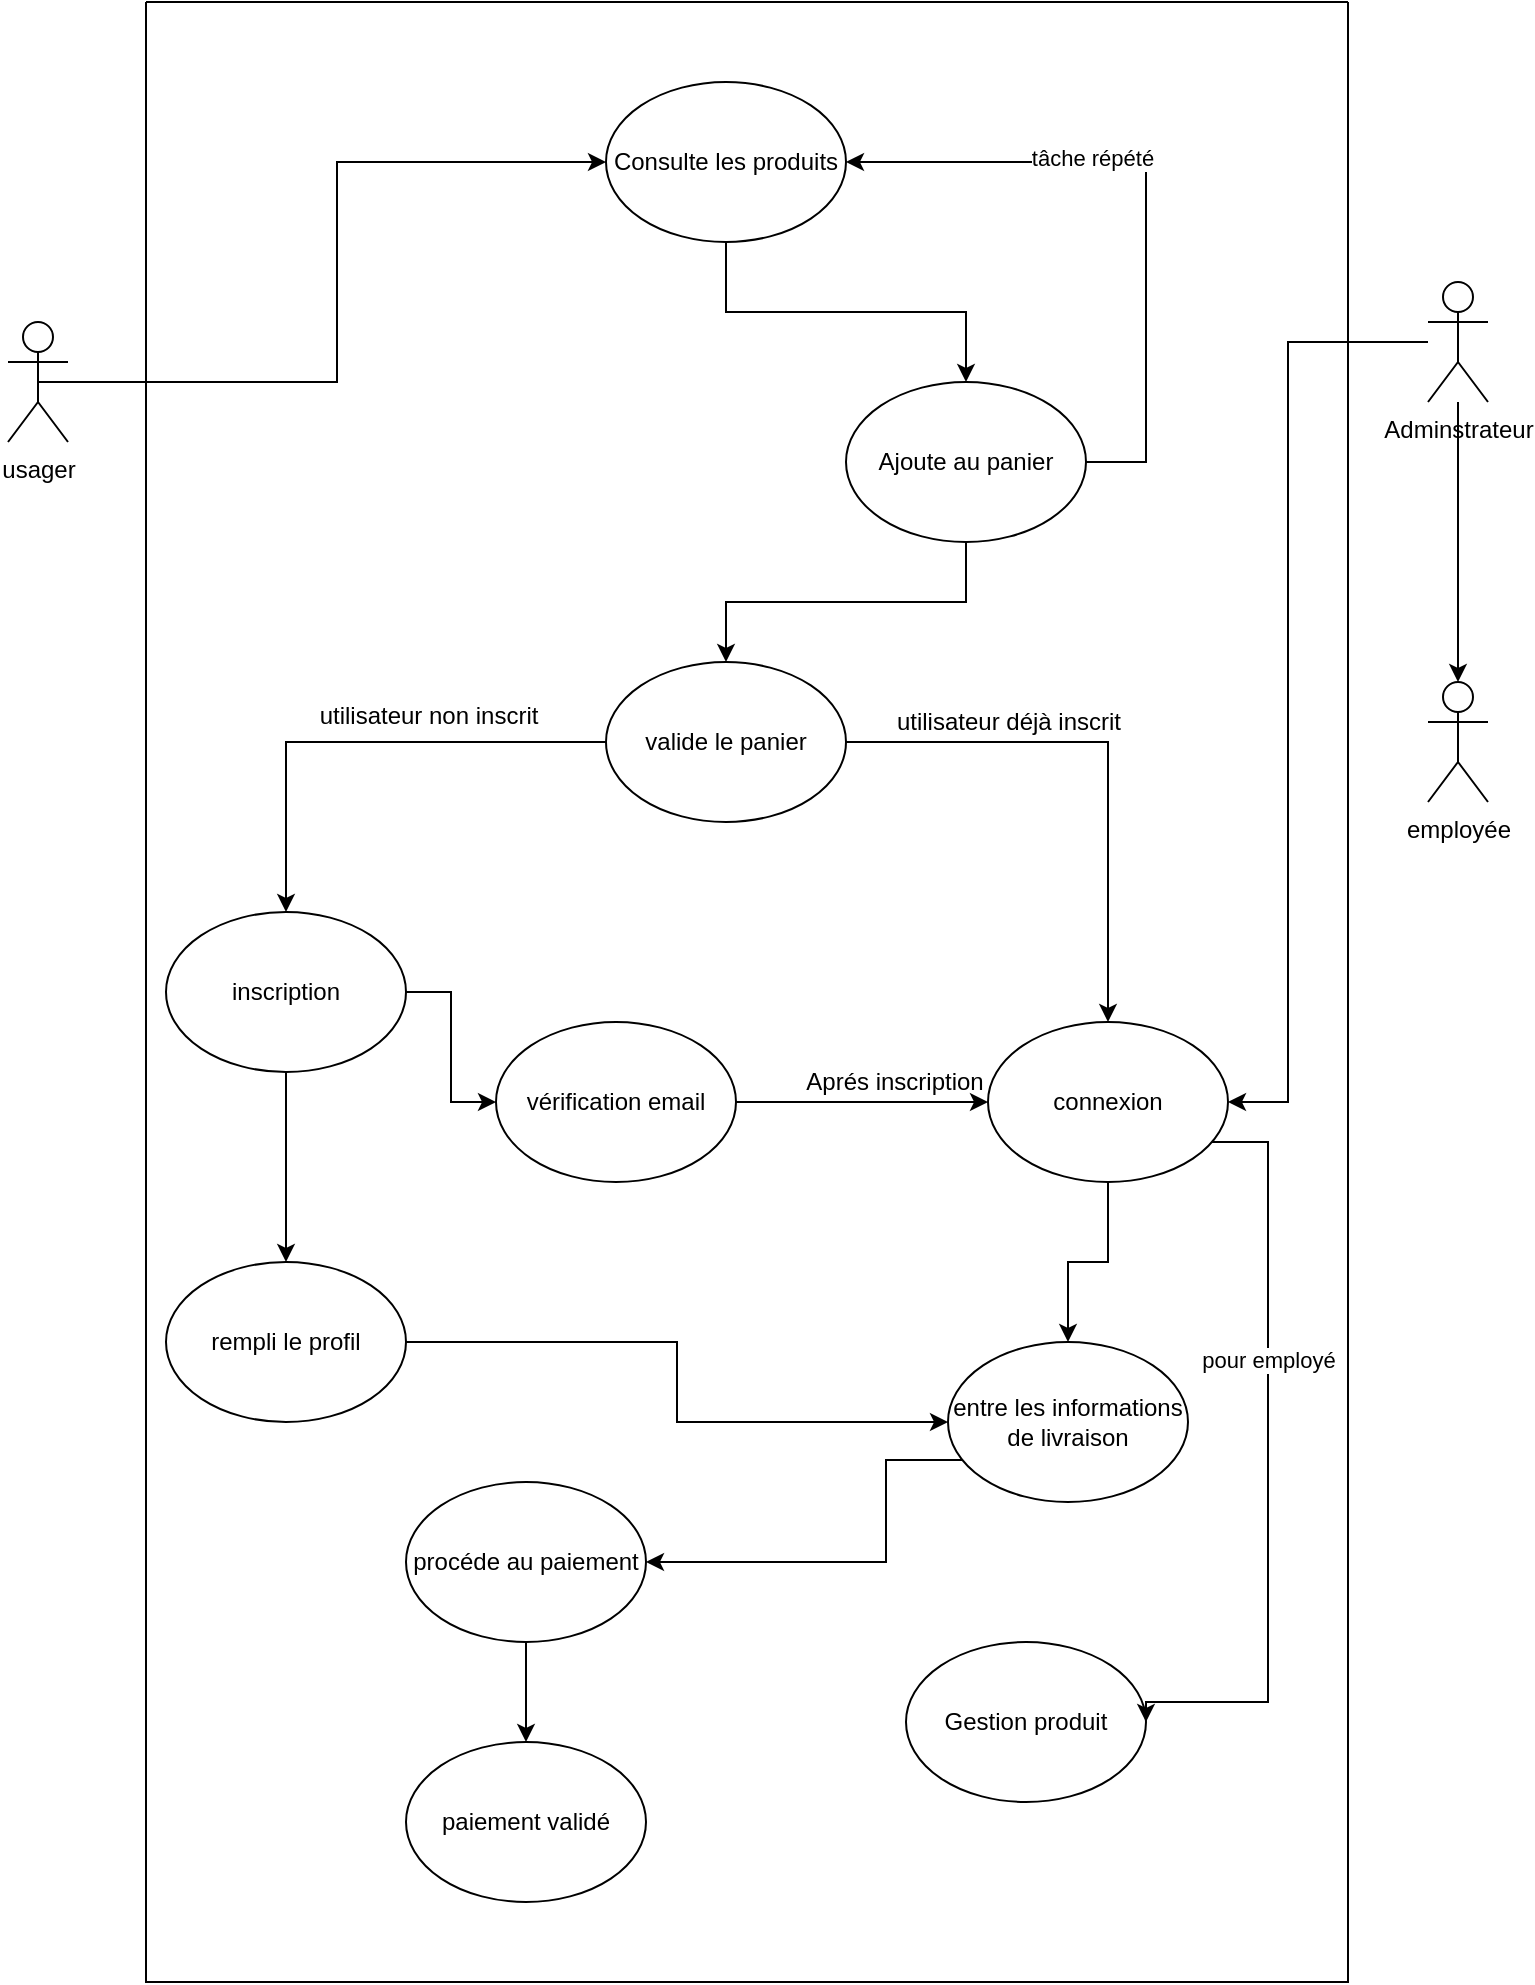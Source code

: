 <mxfile version="15.5.4" type="embed"><diagram id="23iRSUPoRavnBvh4doch" name="Page-1"><mxGraphModel dx="1141" dy="1796" grid="1" gridSize="10" guides="1" tooltips="1" connect="1" arrows="1" fold="1" page="1" pageScale="1" pageWidth="827" pageHeight="1169" math="0" shadow="0"><root><mxCell id="0"/><mxCell id="1" parent="0"/><mxCell id="12" style="edgeStyle=orthogonalEdgeStyle;rounded=0;orthogonalLoop=1;jettySize=auto;html=1;exitX=0.5;exitY=0.5;exitDx=0;exitDy=0;exitPerimeter=0;entryX=0;entryY=0.5;entryDx=0;entryDy=0;" edge="1" parent="1" source="2" target="9"><mxGeometry relative="1" as="geometry"/></mxCell><mxCell id="2" value="usager" style="shape=umlActor;verticalLabelPosition=bottom;verticalAlign=top;html=1;outlineConnect=0;" vertex="1" parent="1"><mxGeometry x="50" y="-950" width="30" height="60" as="geometry"/></mxCell><mxCell id="3" value="" style="swimlane;startSize=0;" vertex="1" parent="1"><mxGeometry x="119" y="-1110" width="601" height="990" as="geometry"/></mxCell><mxCell id="11" style="edgeStyle=orthogonalEdgeStyle;rounded=0;orthogonalLoop=1;jettySize=auto;html=1;entryX=0.5;entryY=0;entryDx=0;entryDy=0;" edge="1" parent="3" source="9" target="10"><mxGeometry relative="1" as="geometry"/></mxCell><mxCell id="9" value="Consulte les produits" style="ellipse;whiteSpace=wrap;html=1;" vertex="1" parent="3"><mxGeometry x="230" y="40" width="120" height="80" as="geometry"/></mxCell><mxCell id="14" style="edgeStyle=orthogonalEdgeStyle;rounded=0;orthogonalLoop=1;jettySize=auto;html=1;entryX=1;entryY=0.5;entryDx=0;entryDy=0;" edge="1" parent="3" source="10" target="9"><mxGeometry relative="1" as="geometry"><Array as="points"><mxPoint x="500" y="230"/><mxPoint x="500" y="80"/></Array></mxGeometry></mxCell><mxCell id="42" value="tâche répété" style="edgeLabel;html=1;align=center;verticalAlign=middle;resizable=0;points=[];" vertex="1" connectable="0" parent="14"><mxGeometry x="0.255" y="-2" relative="1" as="geometry"><mxPoint as="offset"/></mxGeometry></mxCell><mxCell id="16" style="edgeStyle=orthogonalEdgeStyle;rounded=0;orthogonalLoop=1;jettySize=auto;html=1;entryX=0.5;entryY=0;entryDx=0;entryDy=0;" edge="1" parent="3" source="10" target="15"><mxGeometry relative="1" as="geometry"/></mxCell><mxCell id="10" value="Ajoute au panier" style="ellipse;whiteSpace=wrap;html=1;" vertex="1" parent="3"><mxGeometry x="350" y="190" width="120" height="80" as="geometry"/></mxCell><mxCell id="21" style="edgeStyle=orthogonalEdgeStyle;rounded=0;orthogonalLoop=1;jettySize=auto;html=1;entryX=0.5;entryY=0;entryDx=0;entryDy=0;" edge="1" parent="3" source="15" target="18"><mxGeometry relative="1" as="geometry"/></mxCell><mxCell id="15" value="valide le panier" style="ellipse;whiteSpace=wrap;html=1;" vertex="1" parent="3"><mxGeometry x="230" y="330" width="120" height="80" as="geometry"/></mxCell><mxCell id="23" style="edgeStyle=orthogonalEdgeStyle;rounded=0;orthogonalLoop=1;jettySize=auto;html=1;exitX=0.5;exitY=1;exitDx=0;exitDy=0;entryX=0.5;entryY=0;entryDx=0;entryDy=0;" edge="1" parent="3" source="18" target="22"><mxGeometry relative="1" as="geometry"><Array as="points"><mxPoint x="70" y="600"/><mxPoint x="70" y="600"/></Array></mxGeometry></mxCell><mxCell id="39" style="edgeStyle=orthogonalEdgeStyle;rounded=0;orthogonalLoop=1;jettySize=auto;html=1;entryX=0;entryY=0.5;entryDx=0;entryDy=0;" edge="1" parent="3" source="18" target="38"><mxGeometry relative="1" as="geometry"/></mxCell><mxCell id="18" value="inscription" style="ellipse;whiteSpace=wrap;html=1;" vertex="1" parent="3"><mxGeometry x="10" y="455" width="120" height="80" as="geometry"/></mxCell><mxCell id="26" style="edgeStyle=orthogonalEdgeStyle;rounded=0;orthogonalLoop=1;jettySize=auto;html=1;" edge="1" parent="3" source="22" target="24"><mxGeometry relative="1" as="geometry"/></mxCell><mxCell id="22" value="rempli le profil" style="ellipse;whiteSpace=wrap;html=1;" vertex="1" parent="3"><mxGeometry x="10" y="630" width="120" height="80" as="geometry"/></mxCell><mxCell id="28" style="edgeStyle=orthogonalEdgeStyle;rounded=0;orthogonalLoop=1;jettySize=auto;html=1;exitX=0.067;exitY=0.738;exitDx=0;exitDy=0;exitPerimeter=0;" edge="1" parent="3" source="24" target="27"><mxGeometry relative="1" as="geometry"><Array as="points"><mxPoint x="370" y="729"/><mxPoint x="370" y="780"/></Array></mxGeometry></mxCell><mxCell id="24" value="entre les informations de livraison" style="ellipse;whiteSpace=wrap;html=1;" vertex="1" parent="3"><mxGeometry x="401" y="670" width="120" height="80" as="geometry"/></mxCell><mxCell id="33" style="edgeStyle=orthogonalEdgeStyle;rounded=0;orthogonalLoop=1;jettySize=auto;html=1;" edge="1" parent="3" source="27" target="32"><mxGeometry relative="1" as="geometry"/></mxCell><mxCell id="27" value="procéde au paiement" style="ellipse;whiteSpace=wrap;html=1;" vertex="1" parent="3"><mxGeometry x="130" y="740" width="120" height="80" as="geometry"/></mxCell><mxCell id="30" value="Gestion produit" style="ellipse;whiteSpace=wrap;html=1;" vertex="1" parent="3"><mxGeometry x="380" y="820" width="120" height="80" as="geometry"/></mxCell><mxCell id="32" value="paiement validé" style="ellipse;whiteSpace=wrap;html=1;" vertex="1" parent="3"><mxGeometry x="130" y="870" width="120" height="80" as="geometry"/></mxCell><mxCell id="38" value="vérification email" style="ellipse;whiteSpace=wrap;html=1;" vertex="1" parent="3"><mxGeometry x="175" y="510" width="120" height="80" as="geometry"/></mxCell><mxCell id="19" value="connexion" style="ellipse;whiteSpace=wrap;html=1;" vertex="1" parent="3"><mxGeometry x="421" y="510" width="120" height="80" as="geometry"/></mxCell><mxCell id="25" style="edgeStyle=orthogonalEdgeStyle;rounded=0;orthogonalLoop=1;jettySize=auto;html=1;" edge="1" parent="3" source="19" target="24"><mxGeometry relative="1" as="geometry"/></mxCell><mxCell id="20" style="edgeStyle=orthogonalEdgeStyle;rounded=0;orthogonalLoop=1;jettySize=auto;html=1;" edge="1" parent="3" source="15" target="19"><mxGeometry relative="1" as="geometry"/></mxCell><mxCell id="31" style="edgeStyle=orthogonalEdgeStyle;rounded=0;orthogonalLoop=1;jettySize=auto;html=1;entryX=1;entryY=0.5;entryDx=0;entryDy=0;" edge="1" parent="3" source="19" target="30"><mxGeometry relative="1" as="geometry"><Array as="points"><mxPoint x="561" y="570"/><mxPoint x="561" y="850"/><mxPoint x="500" y="850"/></Array></mxGeometry></mxCell><mxCell id="43" value="pour employé" style="edgeLabel;html=1;align=center;verticalAlign=middle;resizable=0;points=[];" vertex="1" connectable="0" parent="31"><mxGeometry x="-0.277" relative="1" as="geometry"><mxPoint as="offset"/></mxGeometry></mxCell><mxCell id="40" style="edgeStyle=orthogonalEdgeStyle;rounded=0;orthogonalLoop=1;jettySize=auto;html=1;" edge="1" parent="3" source="38" target="19"><mxGeometry relative="1" as="geometry"/></mxCell><mxCell id="5" value="employée" style="shape=umlActor;verticalLabelPosition=bottom;verticalAlign=top;html=1;outlineConnect=0;" vertex="1" parent="1"><mxGeometry x="760" y="-770" width="30" height="60" as="geometry"/></mxCell><mxCell id="8" style="edgeStyle=orthogonalEdgeStyle;rounded=0;orthogonalLoop=1;jettySize=auto;html=1;entryX=0.5;entryY=0;entryDx=0;entryDy=0;entryPerimeter=0;" edge="1" parent="1" source="6" target="5"><mxGeometry relative="1" as="geometry"/></mxCell><mxCell id="29" style="edgeStyle=orthogonalEdgeStyle;rounded=0;orthogonalLoop=1;jettySize=auto;html=1;entryX=1;entryY=0.5;entryDx=0;entryDy=0;" edge="1" parent="1" source="6" target="19"><mxGeometry relative="1" as="geometry"><Array as="points"><mxPoint x="690" y="-940"/><mxPoint x="690" y="-560"/></Array></mxGeometry></mxCell><mxCell id="6" value="Adminstrateur" style="shape=umlActor;verticalLabelPosition=bottom;verticalAlign=top;html=1;outlineConnect=0;" vertex="1" parent="1"><mxGeometry x="760" y="-970" width="30" height="60" as="geometry"/></mxCell><mxCell id="36" value="utilisateur déjà inscrit" style="text;html=1;align=center;verticalAlign=middle;resizable=0;points=[];autosize=1;strokeColor=none;fillColor=none;" vertex="1" parent="1"><mxGeometry x="485" y="-760" width="130" height="20" as="geometry"/></mxCell><mxCell id="37" value="utilisateur non inscrit" style="text;html=1;align=center;verticalAlign=middle;resizable=0;points=[];autosize=1;strokeColor=none;fillColor=none;" vertex="1" parent="1"><mxGeometry x="200" y="-763" width="120" height="20" as="geometry"/></mxCell><mxCell id="41" value="Aprés inscription" style="text;html=1;align=center;verticalAlign=middle;resizable=0;points=[];autosize=1;strokeColor=none;fillColor=none;" vertex="1" parent="1"><mxGeometry x="443" y="-580" width="100" height="20" as="geometry"/></mxCell></root></mxGraphModel></diagram></mxfile>